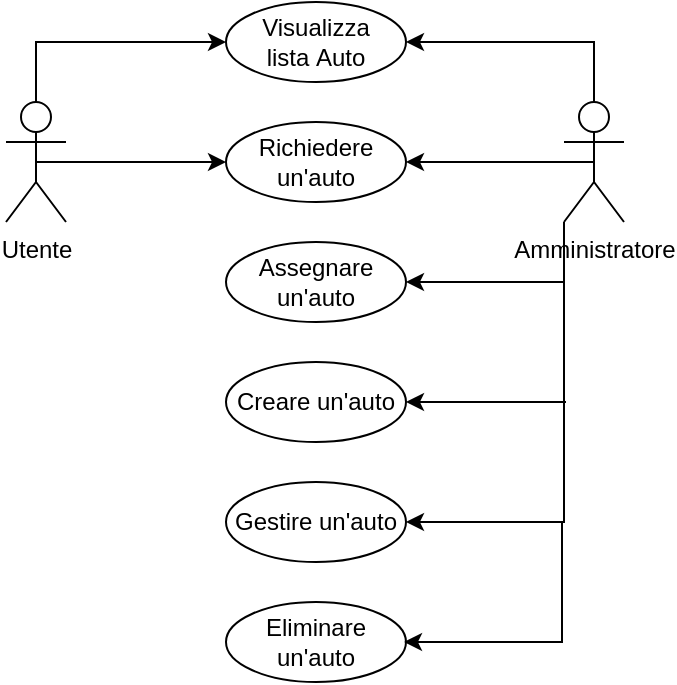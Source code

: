 <mxfile version="22.1.1" type="device">
  <diagram name="Pagina-1" id="-R4bYLiCjbzOBgdAukKP">
    <mxGraphModel dx="562" dy="297" grid="1" gridSize="10" guides="1" tooltips="1" connect="1" arrows="1" fold="1" page="1" pageScale="1" pageWidth="827" pageHeight="1169" math="0" shadow="0">
      <root>
        <mxCell id="0" />
        <mxCell id="1" parent="0" />
        <mxCell id="z180EXEQg_o3Sqjs8IXQ-9" style="edgeStyle=orthogonalEdgeStyle;rounded=0;orthogonalLoop=1;jettySize=auto;html=1;exitX=0.5;exitY=0;exitDx=0;exitDy=0;exitPerimeter=0;entryX=0;entryY=0.5;entryDx=0;entryDy=0;" parent="1" source="z180EXEQg_o3Sqjs8IXQ-1" target="z180EXEQg_o3Sqjs8IXQ-3" edge="1">
          <mxGeometry relative="1" as="geometry">
            <Array as="points">
              <mxPoint x="135" y="70" />
            </Array>
          </mxGeometry>
        </mxCell>
        <mxCell id="z180EXEQg_o3Sqjs8IXQ-1" value="Utente" style="shape=umlActor;verticalLabelPosition=bottom;verticalAlign=top;html=1;" parent="1" vertex="1">
          <mxGeometry x="120" y="100" width="30" height="60" as="geometry" />
        </mxCell>
        <mxCell id="z180EXEQg_o3Sqjs8IXQ-6" style="edgeStyle=orthogonalEdgeStyle;rounded=0;orthogonalLoop=1;jettySize=auto;html=1;exitX=0.5;exitY=0.5;exitDx=0;exitDy=0;exitPerimeter=0;entryX=1;entryY=0.5;entryDx=0;entryDy=0;" parent="1" source="z180EXEQg_o3Sqjs8IXQ-2" target="z180EXEQg_o3Sqjs8IXQ-4" edge="1">
          <mxGeometry relative="1" as="geometry" />
        </mxCell>
        <mxCell id="z180EXEQg_o3Sqjs8IXQ-7" style="edgeStyle=orthogonalEdgeStyle;rounded=0;orthogonalLoop=1;jettySize=auto;html=1;exitX=0.5;exitY=0.5;exitDx=0;exitDy=0;exitPerimeter=0;entryX=1;entryY=0.5;entryDx=0;entryDy=0;" parent="1" source="z180EXEQg_o3Sqjs8IXQ-2" target="z180EXEQg_o3Sqjs8IXQ-3" edge="1">
          <mxGeometry relative="1" as="geometry">
            <Array as="points">
              <mxPoint x="414" y="70" />
            </Array>
          </mxGeometry>
        </mxCell>
        <mxCell id="z180EXEQg_o3Sqjs8IXQ-8" style="edgeStyle=orthogonalEdgeStyle;rounded=0;orthogonalLoop=1;jettySize=auto;html=1;entryX=1;entryY=0.5;entryDx=0;entryDy=0;exitX=0;exitY=1;exitDx=0;exitDy=0;exitPerimeter=0;" parent="1" source="z180EXEQg_o3Sqjs8IXQ-2" target="z180EXEQg_o3Sqjs8IXQ-5" edge="1">
          <mxGeometry relative="1" as="geometry">
            <Array as="points">
              <mxPoint x="399" y="190" />
            </Array>
            <mxPoint x="412" y="180" as="sourcePoint" />
            <mxPoint x="319.996" y="185.852" as="targetPoint" />
          </mxGeometry>
        </mxCell>
        <mxCell id="z180EXEQg_o3Sqjs8IXQ-2" value="Amministratore" style="shape=umlActor;verticalLabelPosition=bottom;verticalAlign=top;html=1;" parent="1" vertex="1">
          <mxGeometry x="399" y="100" width="30" height="60" as="geometry" />
        </mxCell>
        <mxCell id="z180EXEQg_o3Sqjs8IXQ-3" value="Visualizza lista&amp;nbsp;Auto" style="ellipse;whiteSpace=wrap;html=1;" parent="1" vertex="1">
          <mxGeometry x="230" y="50" width="90" height="40" as="geometry" />
        </mxCell>
        <mxCell id="z180EXEQg_o3Sqjs8IXQ-4" value="Richiedere un&#39;auto" style="ellipse;whiteSpace=wrap;html=1;" parent="1" vertex="1">
          <mxGeometry x="230" y="110" width="90" height="40" as="geometry" />
        </mxCell>
        <mxCell id="z180EXEQg_o3Sqjs8IXQ-5" value="Assegnare un&#39;auto" style="ellipse;whiteSpace=wrap;html=1;" parent="1" vertex="1">
          <mxGeometry x="230" y="170" width="90" height="40" as="geometry" />
        </mxCell>
        <mxCell id="z180EXEQg_o3Sqjs8IXQ-10" style="edgeStyle=orthogonalEdgeStyle;rounded=0;orthogonalLoop=1;jettySize=auto;html=1;exitX=0.5;exitY=0.5;exitDx=0;exitDy=0;exitPerimeter=0;entryX=0;entryY=0.5;entryDx=0;entryDy=0;" parent="1" source="z180EXEQg_o3Sqjs8IXQ-1" target="z180EXEQg_o3Sqjs8IXQ-4" edge="1">
          <mxGeometry relative="1" as="geometry">
            <Array as="points" />
          </mxGeometry>
        </mxCell>
        <mxCell id="5cMSzygwxqkYbk0Q9IUP-1" value="Creare un&#39;auto" style="ellipse;whiteSpace=wrap;html=1;" vertex="1" parent="1">
          <mxGeometry x="230" y="230" width="90" height="40" as="geometry" />
        </mxCell>
        <mxCell id="5cMSzygwxqkYbk0Q9IUP-2" value="Gestire un&#39;auto" style="ellipse;whiteSpace=wrap;html=1;" vertex="1" parent="1">
          <mxGeometry x="230" y="290" width="90" height="40" as="geometry" />
        </mxCell>
        <mxCell id="5cMSzygwxqkYbk0Q9IUP-3" style="edgeStyle=orthogonalEdgeStyle;rounded=0;orthogonalLoop=1;jettySize=auto;html=1;exitX=0;exitY=1;exitDx=0;exitDy=0;exitPerimeter=0;entryX=0.003;entryY=0.998;entryDx=0;entryDy=0;entryPerimeter=0;" edge="1" parent="1" source="z180EXEQg_o3Sqjs8IXQ-2" target="z180EXEQg_o3Sqjs8IXQ-2">
          <mxGeometry relative="1" as="geometry" />
        </mxCell>
        <mxCell id="5cMSzygwxqkYbk0Q9IUP-4" style="edgeStyle=orthogonalEdgeStyle;rounded=0;orthogonalLoop=1;jettySize=auto;html=1;entryX=1;entryY=0.5;entryDx=0;entryDy=0;" edge="1" parent="1">
          <mxGeometry relative="1" as="geometry">
            <Array as="points">
              <mxPoint x="399" y="250" />
            </Array>
            <mxPoint x="399" y="190" as="sourcePoint" />
            <mxPoint x="320" y="250" as="targetPoint" />
          </mxGeometry>
        </mxCell>
        <mxCell id="5cMSzygwxqkYbk0Q9IUP-5" style="edgeStyle=orthogonalEdgeStyle;rounded=0;orthogonalLoop=1;jettySize=auto;html=1;entryX=1;entryY=0.5;entryDx=0;entryDy=0;" edge="1" parent="1">
          <mxGeometry relative="1" as="geometry">
            <Array as="points">
              <mxPoint x="399" y="310" />
            </Array>
            <mxPoint x="400" y="250" as="sourcePoint" />
            <mxPoint x="320" y="310" as="targetPoint" />
          </mxGeometry>
        </mxCell>
        <mxCell id="5cMSzygwxqkYbk0Q9IUP-6" value="Eliminare un&#39;auto" style="ellipse;whiteSpace=wrap;html=1;" vertex="1" parent="1">
          <mxGeometry x="230" y="350" width="90" height="40" as="geometry" />
        </mxCell>
        <mxCell id="5cMSzygwxqkYbk0Q9IUP-7" style="edgeStyle=orthogonalEdgeStyle;rounded=0;orthogonalLoop=1;jettySize=auto;html=1;entryX=1;entryY=0.5;entryDx=0;entryDy=0;" edge="1" parent="1">
          <mxGeometry relative="1" as="geometry">
            <Array as="points">
              <mxPoint x="398" y="370" />
            </Array>
            <mxPoint x="399" y="310" as="sourcePoint" />
            <mxPoint x="319" y="370" as="targetPoint" />
          </mxGeometry>
        </mxCell>
      </root>
    </mxGraphModel>
  </diagram>
</mxfile>

